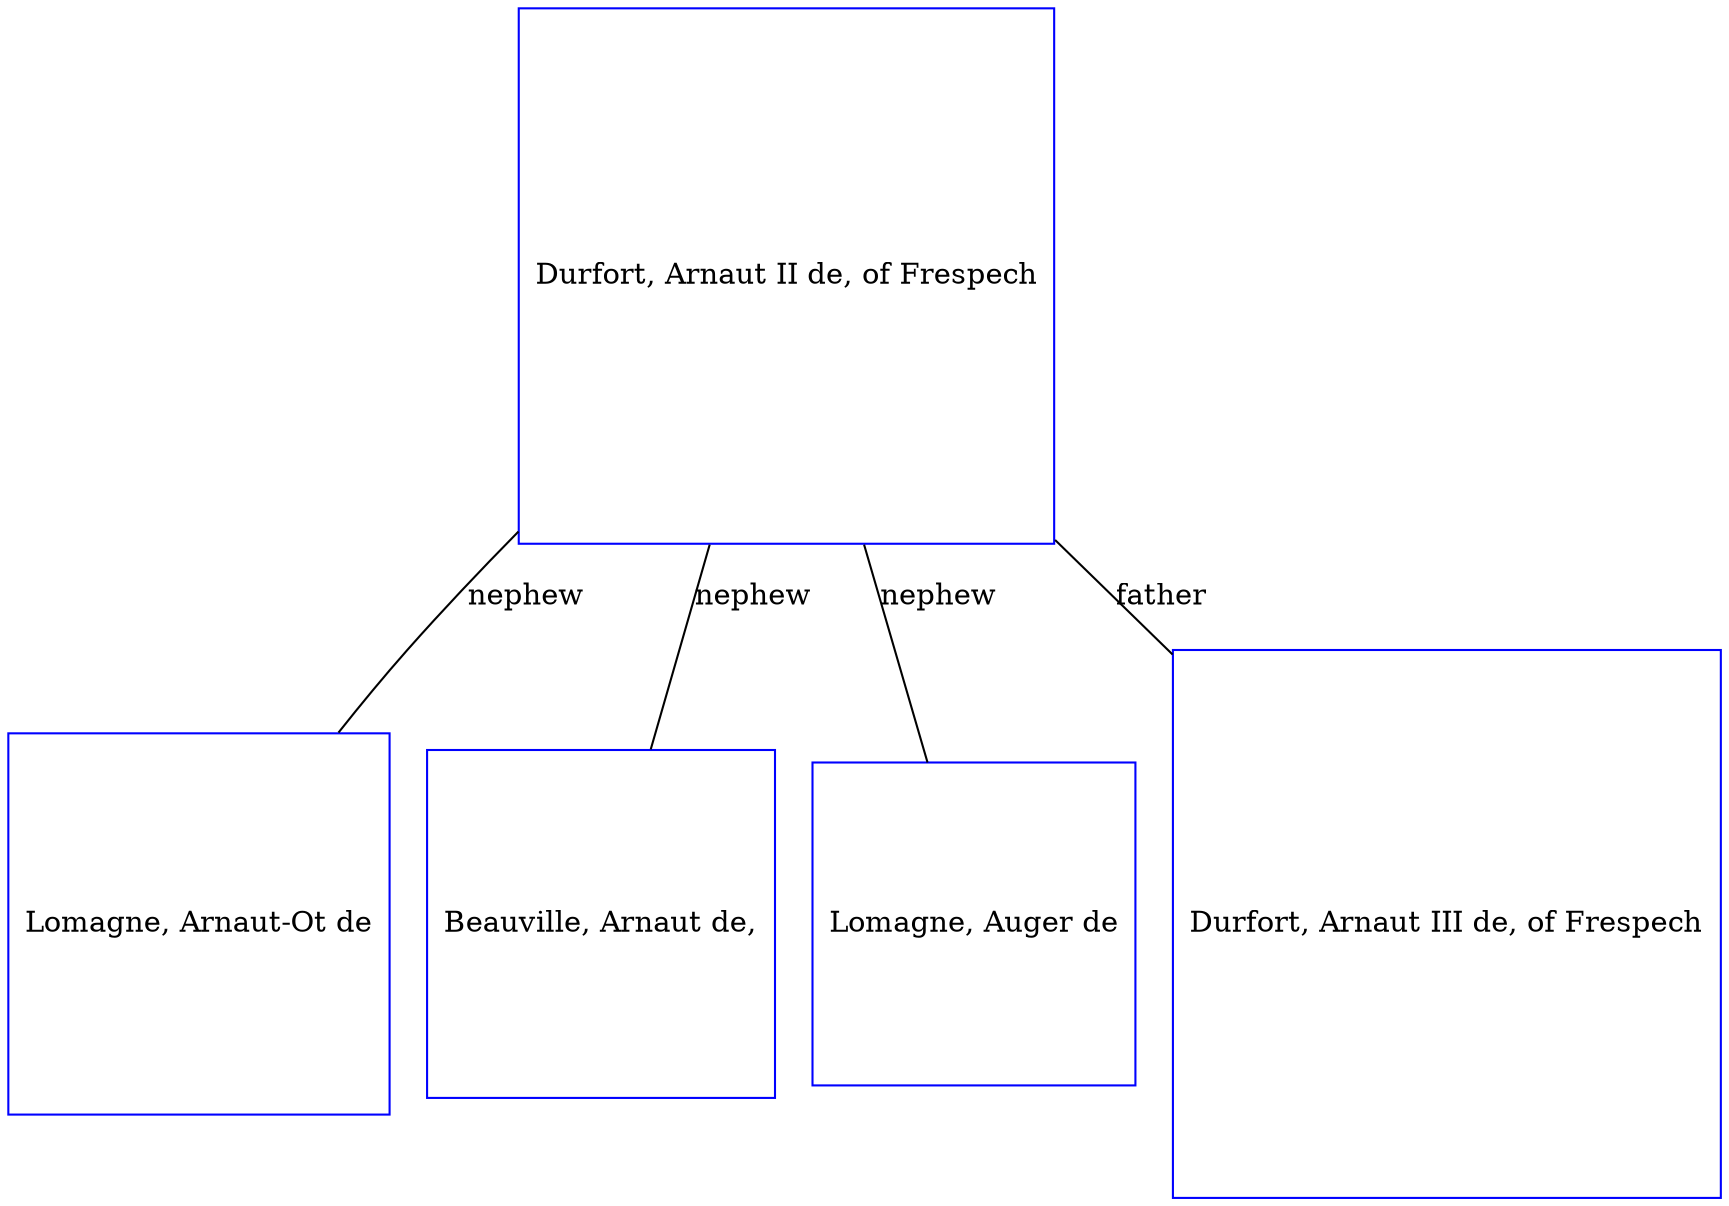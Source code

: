 digraph D {
    edge [dir=none];    node [shape=box];    "025837"   [label="Lomagne, Arnaut-Ot de", shape=box, regular=1, color="blue"] ;
"006932"   [label="Beauville, Arnaut de,", shape=box, regular=1, color="blue"] ;
"025371"   [label="Lomagne, Auger de", shape=box, regular=1, color="blue"] ;
"001071"   [label="Durfort, Arnaut II de, of Frespech", shape=box, regular=1, color="blue"] ;
"001072"   [label="Durfort, Arnaut III de, of Frespech", shape=box, regular=1, color="blue"] ;
001071->025837 [label="nephew", arrowsize=0.0]; 
001071->006932 [label="nephew", arrowsize=0.0]; 
001071->025371 [label="nephew", arrowsize=0.0]; 
001071->001072 [label="father",arrowsize=0.0]; 
}